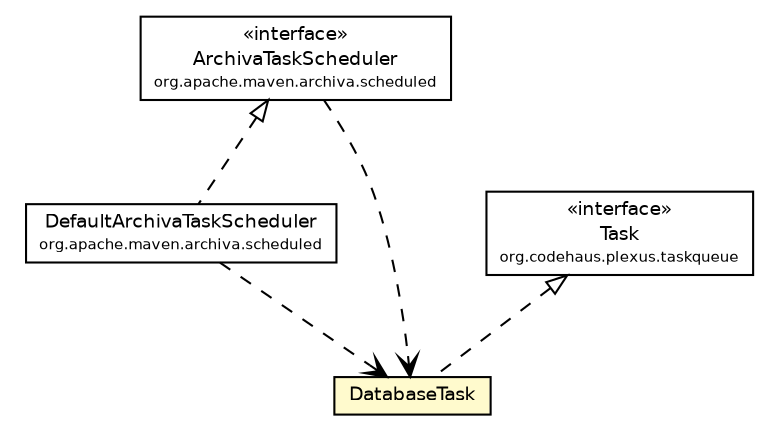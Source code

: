 #!/usr/local/bin/dot
#
# Class diagram 
# Generated by UmlGraph version 4.6 (http://www.spinellis.gr/sw/umlgraph)
#

digraph G {
	edge [fontname="Helvetica",fontsize=10,labelfontname="Helvetica",labelfontsize=10];
	node [fontname="Helvetica",fontsize=10,shape=plaintext];
	// org.apache.maven.archiva.scheduled.DefaultArchivaTaskScheduler
	c118842 [label=<<table border="0" cellborder="1" cellspacing="0" cellpadding="2" port="p" href="../DefaultArchivaTaskScheduler.html">
		<tr><td><table border="0" cellspacing="0" cellpadding="1">
			<tr><td> DefaultArchivaTaskScheduler </td></tr>
			<tr><td><font point-size="7.0"> org.apache.maven.archiva.scheduled </font></td></tr>
		</table></td></tr>
		</table>>, fontname="Helvetica", fontcolor="black", fontsize=9.0];
	// org.apache.maven.archiva.scheduled.ArchivaTaskScheduler
	c118844 [label=<<table border="0" cellborder="1" cellspacing="0" cellpadding="2" port="p" href="../ArchivaTaskScheduler.html">
		<tr><td><table border="0" cellspacing="0" cellpadding="1">
			<tr><td> &laquo;interface&raquo; </td></tr>
			<tr><td> ArchivaTaskScheduler </td></tr>
			<tr><td><font point-size="7.0"> org.apache.maven.archiva.scheduled </font></td></tr>
		</table></td></tr>
		</table>>, fontname="Helvetica", fontcolor="black", fontsize=9.0];
	// org.apache.maven.archiva.scheduled.tasks.DatabaseTask
	c118850 [label=<<table border="0" cellborder="1" cellspacing="0" cellpadding="2" port="p" bgcolor="lemonChiffon" href="./DatabaseTask.html">
		<tr><td><table border="0" cellspacing="0" cellpadding="1">
			<tr><td> DatabaseTask </td></tr>
		</table></td></tr>
		</table>>, fontname="Helvetica", fontcolor="black", fontsize=9.0];
	//org.apache.maven.archiva.scheduled.DefaultArchivaTaskScheduler implements org.apache.maven.archiva.scheduled.ArchivaTaskScheduler
	c118844:p -> c118842:p [dir=back,arrowtail=empty,style=dashed];
	//org.apache.maven.archiva.scheduled.tasks.DatabaseTask implements org.codehaus.plexus.taskqueue.Task
	c118980:p -> c118850:p [dir=back,arrowtail=empty,style=dashed];
	// org.apache.maven.archiva.scheduled.DefaultArchivaTaskScheduler DEPEND org.apache.maven.archiva.scheduled.tasks.DatabaseTask
	c118842:p -> c118850:p [taillabel="", label="", headlabel="", fontname="Helvetica", fontcolor="black", fontsize=10.0, color="black", arrowhead=open, style=dashed];
	// org.apache.maven.archiva.scheduled.ArchivaTaskScheduler DEPEND org.apache.maven.archiva.scheduled.tasks.DatabaseTask
	c118844:p -> c118850:p [taillabel="", label="", headlabel="", fontname="Helvetica", fontcolor="black", fontsize=10.0, color="black", arrowhead=open, style=dashed];
	// org.codehaus.plexus.taskqueue.Task
	c118980 [label=<<table border="0" cellborder="1" cellspacing="0" cellpadding="2" port="p" href="http://java.sun.com/j2se/1.4.2/docs/api/org/codehaus/plexus/taskqueue/Task.html">
		<tr><td><table border="0" cellspacing="0" cellpadding="1">
			<tr><td> &laquo;interface&raquo; </td></tr>
			<tr><td> Task </td></tr>
			<tr><td><font point-size="7.0"> org.codehaus.plexus.taskqueue </font></td></tr>
		</table></td></tr>
		</table>>, fontname="Helvetica", fontcolor="black", fontsize=9.0];
}

